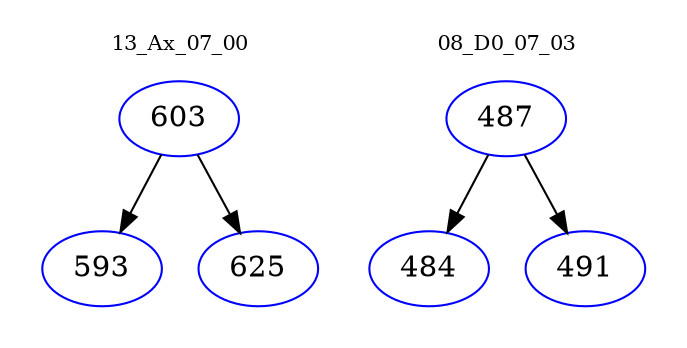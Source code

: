 digraph{
subgraph cluster_0 {
color = white
label = "13_Ax_07_00";
fontsize=10;
T0_603 [label="603", color="blue"]
T0_603 -> T0_593 [color="black"]
T0_593 [label="593", color="blue"]
T0_603 -> T0_625 [color="black"]
T0_625 [label="625", color="blue"]
}
subgraph cluster_1 {
color = white
label = "08_D0_07_03";
fontsize=10;
T1_487 [label="487", color="blue"]
T1_487 -> T1_484 [color="black"]
T1_484 [label="484", color="blue"]
T1_487 -> T1_491 [color="black"]
T1_491 [label="491", color="blue"]
}
}

